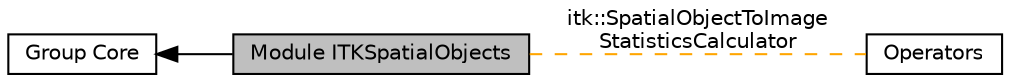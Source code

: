 digraph "Module ITKSpatialObjects"
{
  edge [fontname="Helvetica",fontsize="10",labelfontname="Helvetica",labelfontsize="10"];
  node [fontname="Helvetica",fontsize="10",shape=box];
  rankdir=LR;
  Node2 [label="Group Core",height=0.2,width=0.4,color="black", fillcolor="white", style="filled",URL="$group__Group-Core.html",tooltip=" "];
  Node1 [label="Module ITKSpatialObjects",height=0.2,width=0.4,color="black", fillcolor="grey75", style="filled", fontcolor="black",tooltip=" "];
  Node3 [label="Operators",height=0.2,width=0.4,color="black", fillcolor="white", style="filled",URL="$group__Operators.html",tooltip=" "];
  Node2->Node1 [shape=plaintext, dir="back", style="solid"];
  Node1->Node3 [shape=plaintext, label="itk::SpatialObjectToImage\lStatisticsCalculator", color="orange", dir="none", style="dashed"];
}
